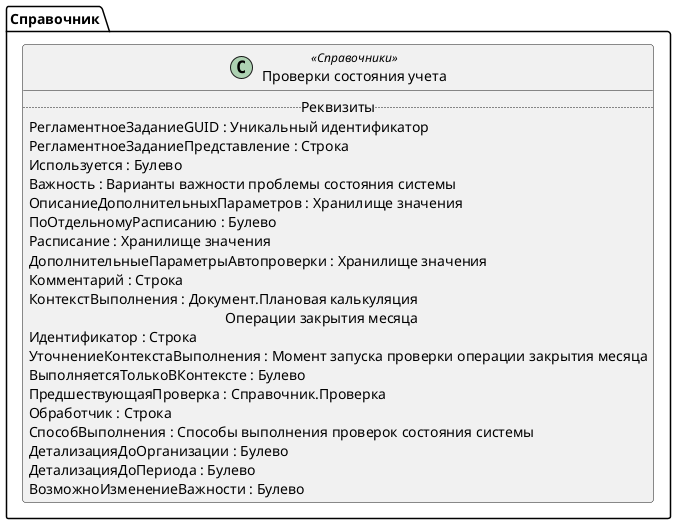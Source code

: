 ﻿@startuml ПроверкиСостоянияСистемы
'!include templates.wsd
'..\include templates.wsd
class Справочник.ПроверкиСостоянияСистемы as "Проверки состояния учета" <<Справочники>>
{
..Реквизиты..
РегламентноеЗаданиеGUID : Уникальный идентификатор
РегламентноеЗаданиеПредставление : Строка
Используется : Булево
Важность : Варианты важности проблемы состояния системы
ОписаниеДополнительныхПараметров : Хранилище значения
ПоОтдельномуРасписанию : Булево
Расписание : Хранилище значения
ДополнительныеПараметрыАвтопроверки : Хранилище значения
Комментарий : Строка
КонтекстВыполнения : Документ.Плановая калькуляция\rОперации закрытия месяца
Идентификатор : Строка
УточнениеКонтекстаВыполнения : Момент запуска проверки операции закрытия месяца
ВыполняетсяТолькоВКонтексте : Булево
ПредшествующаяПроверка : Справочник.Проверка
Обработчик : Строка
СпособВыполнения : Способы выполнения проверок состояния системы
ДетализацияДоОрганизации : Булево
ДетализацияДоПериода : Булево
ВозможноИзменениеВажности : Булево
}
@enduml
